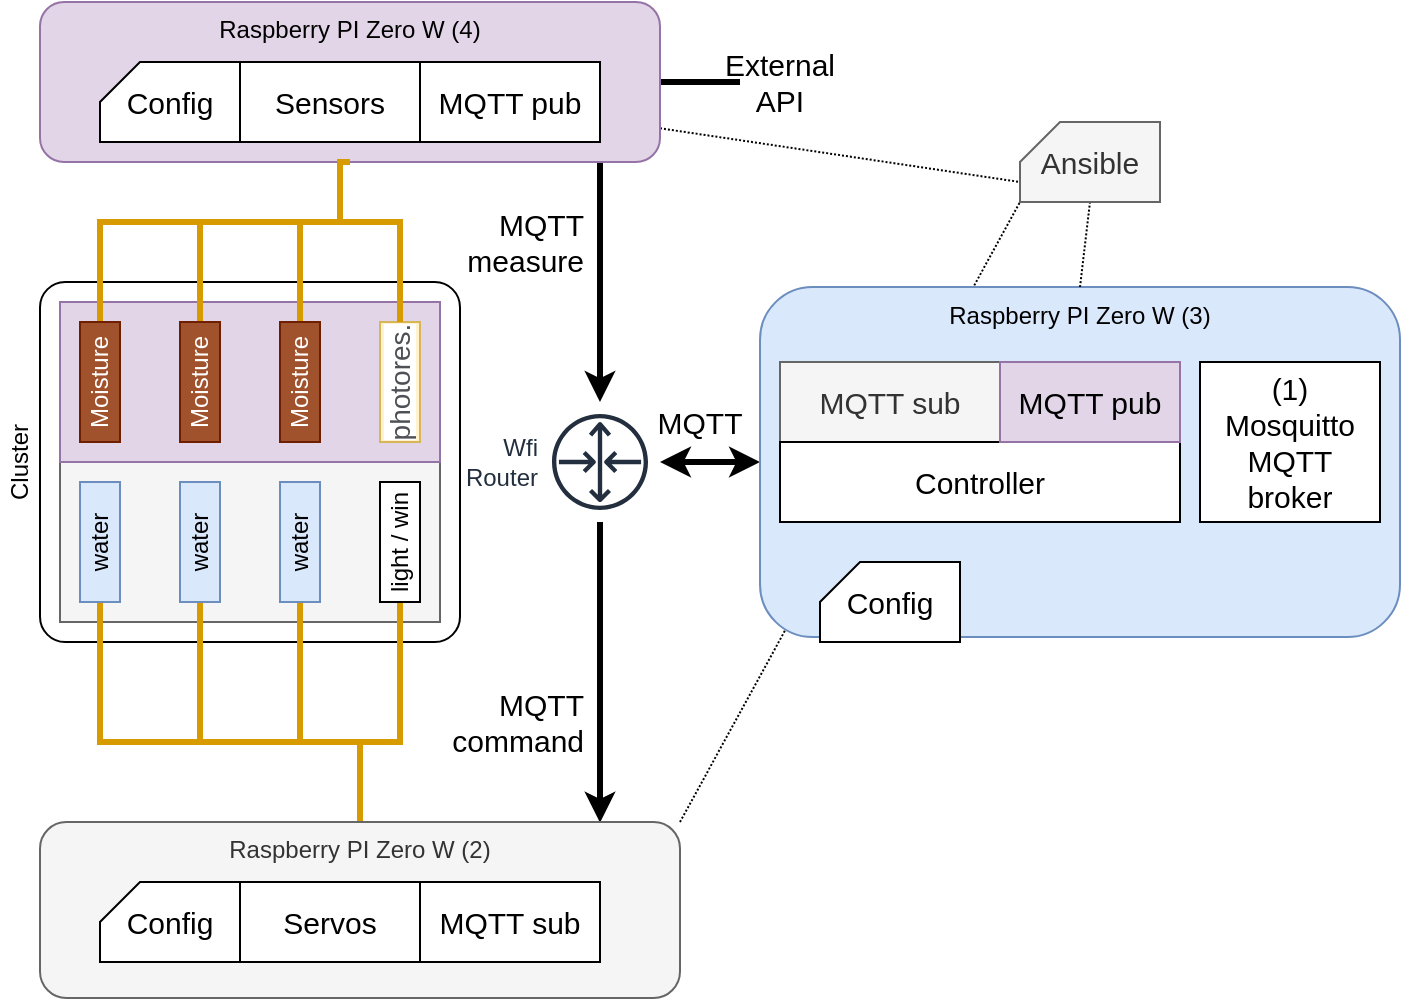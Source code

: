<mxfile version="14.1.8" type="device" pages="2"><diagram id="BETemGP0fSzg3ccfpvJ6" name="Page-1"><mxGraphModel dx="655" dy="483" grid="1" gridSize="10" guides="1" tooltips="1" connect="1" arrows="1" fold="1" page="1" pageScale="1" pageWidth="827" pageHeight="1169" math="0" shadow="0"><root><mxCell id="0"/><mxCell id="1" value="Phisical" style="locked=1;" parent="0"/><mxCell id="pTkQfVxdQuSgR6Ve53qH-8" style="rounded=0;orthogonalLoop=1;jettySize=auto;html=1;entryX=0;entryY=1;entryDx=0;entryDy=0;entryPerimeter=0;startArrow=none;startFill=0;endArrow=none;endFill=0;strokeWidth=1;fontSize=15;dashed=1;dashPattern=1 1;exitX=1;exitY=0;exitDx=0;exitDy=0;" edge="1" parent="1" source="pgNGX2-xiXzs8NYel3z3-7" target="pgNGX2-xiXzs8NYel3z3-17"><mxGeometry relative="1" as="geometry"><mxPoint x="670" y="162.5" as="sourcePoint"/><mxPoint x="675" y="120" as="targetPoint"/></mxGeometry></mxCell><mxCell id="OBEf6oG0Gvz0AVAinLNA-43" value="" style="rounded=1;whiteSpace=wrap;html=1;arcSize=7;" vertex="1" parent="1"><mxGeometry x="140" y="150" width="210" height="180" as="geometry"/></mxCell><mxCell id="OBEf6oG0Gvz0AVAinLNA-24" value="" style="rounded=0;whiteSpace=wrap;html=1;fillColor=#f5f5f5;strokeColor=#666666;fontColor=#333333;" vertex="1" parent="1"><mxGeometry x="150" y="240" width="190" height="80" as="geometry"/></mxCell><mxCell id="OBEf6oG0Gvz0AVAinLNA-23" value="" style="rounded=0;whiteSpace=wrap;html=1;fillColor=#e1d5e7;strokeColor=#9673a6;" vertex="1" parent="1"><mxGeometry x="150" y="160" width="190" height="80" as="geometry"/></mxCell><mxCell id="OBEf6oG0Gvz0AVAinLNA-36" style="edgeStyle=orthogonalEdgeStyle;rounded=0;orthogonalLoop=1;jettySize=auto;html=1;entryX=0.5;entryY=0;entryDx=0;entryDy=0;endArrow=none;endFill=0;strokeWidth=3;fillColor=#ffe6cc;strokeColor=#d79b00;" edge="1" parent="1" source="OBEf6oG0Gvz0AVAinLNA-3" target="OBEf6oG0Gvz0AVAinLNA-7"><mxGeometry relative="1" as="geometry"><Array as="points"><mxPoint x="290" y="120"/><mxPoint x="220" y="120"/></Array></mxGeometry></mxCell><mxCell id="OBEf6oG0Gvz0AVAinLNA-37" style="edgeStyle=orthogonalEdgeStyle;rounded=0;orthogonalLoop=1;jettySize=auto;html=1;entryX=0.5;entryY=0;entryDx=0;entryDy=0;endArrow=none;endFill=0;strokeWidth=3;fillColor=#ffe6cc;strokeColor=#d79b00;" edge="1" parent="1" source="OBEf6oG0Gvz0AVAinLNA-3" target="OBEf6oG0Gvz0AVAinLNA-8"><mxGeometry relative="1" as="geometry"><Array as="points"><mxPoint x="290" y="120"/><mxPoint x="170" y="120"/></Array></mxGeometry></mxCell><mxCell id="OBEf6oG0Gvz0AVAinLNA-47" style="edgeStyle=orthogonalEdgeStyle;rounded=0;orthogonalLoop=1;jettySize=auto;html=1;entryX=0.5;entryY=0;entryDx=0;entryDy=0;endArrow=none;endFill=0;strokeWidth=3;fontSize=15;fillColor=#ffe6cc;strokeColor=#d79b00;" edge="1" parent="1" source="OBEf6oG0Gvz0AVAinLNA-3" target="OBEf6oG0Gvz0AVAinLNA-6"><mxGeometry relative="1" as="geometry"><Array as="points"><mxPoint x="290" y="120"/><mxPoint x="270" y="120"/></Array></mxGeometry></mxCell><mxCell id="OBEf6oG0Gvz0AVAinLNA-51" style="edgeStyle=orthogonalEdgeStyle;rounded=0;orthogonalLoop=1;jettySize=auto;html=1;endArrow=classic;endFill=1;strokeWidth=3;fontSize=15;" edge="1" parent="1" source="OBEf6oG0Gvz0AVAinLNA-3" target="OBEf6oG0Gvz0AVAinLNA-49"><mxGeometry relative="1" as="geometry"><Array as="points"><mxPoint x="420" y="110"/><mxPoint x="420" y="110"/></Array></mxGeometry></mxCell><mxCell id="pTkQfVxdQuSgR6Ve53qH-4" style="edgeStyle=orthogonalEdgeStyle;rounded=0;orthogonalLoop=1;jettySize=auto;html=1;entryX=0;entryY=0.5;entryDx=0;entryDy=0;startArrow=none;startFill=0;endArrow=none;endFill=0;strokeWidth=3;fontSize=15;" edge="1" parent="1" source="OBEf6oG0Gvz0AVAinLNA-3" target="pTkQfVxdQuSgR6Ve53qH-1"><mxGeometry relative="1" as="geometry"/></mxCell><mxCell id="pTkQfVxdQuSgR6Ve53qH-6" style="rounded=0;orthogonalLoop=1;jettySize=auto;html=1;entryX=0;entryY=0;entryDx=0;entryDy=30;entryPerimeter=0;startArrow=none;startFill=0;endArrow=none;endFill=0;strokeWidth=1;fontSize=15;dashed=1;dashPattern=1 1;" edge="1" parent="1" source="OBEf6oG0Gvz0AVAinLNA-3" target="pgNGX2-xiXzs8NYel3z3-17"><mxGeometry relative="1" as="geometry"/></mxCell><mxCell id="OBEf6oG0Gvz0AVAinLNA-3" value="Raspberry PI Zero W (4)" style="rounded=1;whiteSpace=wrap;html=1;fillColor=#e1d5e7;strokeColor=#9673a6;verticalAlign=top;" vertex="1" parent="1"><mxGeometry x="140" y="10" width="310" height="80" as="geometry"/></mxCell><mxCell id="OBEf6oG0Gvz0AVAinLNA-6" value="&lt;meta charset=&quot;utf-8&quot;&gt;&lt;span style=&quot;color: rgb(255, 255, 255); font-family: helvetica; font-size: 12px; font-style: normal; font-weight: 400; letter-spacing: normal; text-align: center; text-indent: 0px; text-transform: none; word-spacing: 0px; background-color: rgb(160, 82, 45); display: inline; float: none;&quot;&gt;Moisture&lt;/span&gt;" style="rounded=0;whiteSpace=wrap;html=1;fillColor=#a0522d;strokeColor=#6D1F00;fontColor=#ffffff;horizontal=0;" vertex="1" parent="1"><mxGeometry x="260" y="170" width="20" height="60" as="geometry"/></mxCell><mxCell id="OBEf6oG0Gvz0AVAinLNA-7" value="&lt;meta charset=&quot;utf-8&quot;&gt;&lt;span style=&quot;color: rgb(255, 255, 255); font-family: helvetica; font-size: 12px; font-style: normal; font-weight: 400; letter-spacing: normal; text-align: center; text-indent: 0px; text-transform: none; word-spacing: 0px; background-color: rgb(160, 82, 45); display: inline; float: none;&quot;&gt;Moisture&lt;/span&gt;" style="rounded=0;whiteSpace=wrap;html=1;fillColor=#a0522d;strokeColor=#6D1F00;fontColor=#ffffff;horizontal=0;" vertex="1" parent="1"><mxGeometry x="210" y="170" width="20" height="60" as="geometry"/></mxCell><mxCell id="OBEf6oG0Gvz0AVAinLNA-8" value="Moisture" style="rounded=0;whiteSpace=wrap;html=1;fillColor=#a0522d;strokeColor=#6D1F00;fontColor=#ffffff;horizontal=0;" vertex="1" parent="1"><mxGeometry x="160" y="170" width="20" height="60" as="geometry"/></mxCell><mxCell id="OBEf6oG0Gvz0AVAinLNA-52" style="edgeStyle=orthogonalEdgeStyle;rounded=0;orthogonalLoop=1;jettySize=auto;html=1;endArrow=none;endFill=0;strokeWidth=3;fontSize=15;exitX=0.875;exitY=0.004;exitDx=0;exitDy=0;exitPerimeter=0;startArrow=classic;startFill=1;" edge="1" parent="1" source="pgNGX2-xiXzs8NYel3z3-7" target="OBEf6oG0Gvz0AVAinLNA-49"><mxGeometry relative="1" as="geometry"><mxPoint x="590.059" y="350" as="sourcePoint"/></mxGeometry></mxCell><mxCell id="OBEf6oG0Gvz0AVAinLNA-10" value="&lt;span style=&quot;color: rgb(77 , 81 , 86) ; font-family: &amp;#34;arial&amp;#34; , sans-serif ; font-size: 14px ; text-align: left ; background-color: rgb(255 , 255 , 255)&quot;&gt;photores.&lt;br&gt;&lt;/span&gt;" style="rounded=0;whiteSpace=wrap;html=1;fillColor=#fff2cc;strokeColor=#d6b656;verticalAlign=middle;horizontal=0;" vertex="1" parent="1"><mxGeometry x="310" y="170" width="20" height="60" as="geometry"/></mxCell><mxCell id="OBEf6oG0Gvz0AVAinLNA-32" style="edgeStyle=orthogonalEdgeStyle;rounded=0;orthogonalLoop=1;jettySize=auto;html=1;endArrow=none;endFill=0;strokeWidth=3;fillColor=#ffe6cc;strokeColor=#d79b00;" edge="1" parent="1" source="OBEf6oG0Gvz0AVAinLNA-13" target="pgNGX2-xiXzs8NYel3z3-7"><mxGeometry relative="1" as="geometry"><mxPoint x="430" y="432.5" as="targetPoint"/><Array as="points"><mxPoint x="170" y="380"/><mxPoint x="300" y="380"/></Array></mxGeometry></mxCell><mxCell id="OBEf6oG0Gvz0AVAinLNA-13" value="water" style="rounded=0;whiteSpace=wrap;html=1;fillColor=#dae8fc;strokeColor=#6c8ebf;verticalAlign=middle;horizontal=0;" vertex="1" parent="1"><mxGeometry x="160" y="250" width="20" height="60" as="geometry"/></mxCell><mxCell id="OBEf6oG0Gvz0AVAinLNA-31" style="edgeStyle=orthogonalEdgeStyle;rounded=0;orthogonalLoop=1;jettySize=auto;html=1;endArrow=none;endFill=0;strokeWidth=3;fillColor=#ffe6cc;strokeColor=#d79b00;" edge="1" parent="1" source="OBEf6oG0Gvz0AVAinLNA-21" target="pgNGX2-xiXzs8NYel3z3-7"><mxGeometry relative="1" as="geometry"><mxPoint x="430" y="432.5" as="targetPoint"/><Array as="points"><mxPoint x="220" y="380"/><mxPoint x="300" y="380"/></Array></mxGeometry></mxCell><mxCell id="OBEf6oG0Gvz0AVAinLNA-21" value="water" style="rounded=0;whiteSpace=wrap;html=1;fillColor=#dae8fc;strokeColor=#6c8ebf;verticalAlign=middle;horizontal=0;" vertex="1" parent="1"><mxGeometry x="210" y="250" width="20" height="60" as="geometry"/></mxCell><mxCell id="OBEf6oG0Gvz0AVAinLNA-30" style="edgeStyle=orthogonalEdgeStyle;rounded=0;orthogonalLoop=1;jettySize=auto;html=1;entryX=0.5;entryY=0;entryDx=0;entryDy=0;endArrow=none;endFill=0;strokeWidth=3;fillColor=#ffe6cc;strokeColor=#d79b00;" edge="1" parent="1" source="OBEf6oG0Gvz0AVAinLNA-22" target="pgNGX2-xiXzs8NYel3z3-7"><mxGeometry relative="1" as="geometry"><mxPoint x="430" y="432.5" as="targetPoint"/><Array as="points"><mxPoint x="270" y="380"/><mxPoint x="300" y="380"/></Array></mxGeometry></mxCell><mxCell id="OBEf6oG0Gvz0AVAinLNA-22" value="water" style="rounded=0;whiteSpace=wrap;html=1;fillColor=#dae8fc;strokeColor=#6c8ebf;verticalAlign=middle;horizontal=0;" vertex="1" parent="1"><mxGeometry x="260" y="250" width="20" height="60" as="geometry"/></mxCell><mxCell id="OBEf6oG0Gvz0AVAinLNA-33" style="edgeStyle=orthogonalEdgeStyle;rounded=0;orthogonalLoop=1;jettySize=auto;html=1;entryX=0.5;entryY=1;entryDx=0;entryDy=0;endArrow=none;endFill=0;strokeWidth=3;fillColor=#ffe6cc;strokeColor=#d79b00;exitX=0.5;exitY=0;exitDx=0;exitDy=0;" edge="1" parent="1" source="OBEf6oG0Gvz0AVAinLNA-10" target="OBEf6oG0Gvz0AVAinLNA-3"><mxGeometry relative="1" as="geometry"><mxPoint x="280" y="350" as="sourcePoint"/><mxPoint x="370" y="390" as="targetPoint"/><Array as="points"><mxPoint x="320" y="120"/><mxPoint x="290" y="120"/></Array></mxGeometry></mxCell><mxCell id="pgNGX2-xiXzs8NYel3z3-10" style="edgeStyle=orthogonalEdgeStyle;rounded=0;orthogonalLoop=1;jettySize=auto;html=1;startArrow=none;startFill=0;endArrow=none;endFill=0;strokeWidth=3;fontSize=15;fillColor=#ffe6cc;strokeColor=#d79b00;exitX=0.5;exitY=1;exitDx=0;exitDy=0;" edge="1" parent="1" source="OBEf6oG0Gvz0AVAinLNA-38"><mxGeometry relative="1" as="geometry"><mxPoint x="300" y="420" as="targetPoint"/><Array as="points"><mxPoint x="320" y="380"/><mxPoint x="300" y="380"/></Array></mxGeometry></mxCell><mxCell id="OBEf6oG0Gvz0AVAinLNA-38" value="light / win" style="rounded=0;whiteSpace=wrap;html=1;horizontal=0;" vertex="1" parent="1"><mxGeometry x="310" y="250" width="20" height="60" as="geometry"/></mxCell><mxCell id="OBEf6oG0Gvz0AVAinLNA-44" value="Cluster" style="text;html=1;strokeColor=none;fillColor=none;align=center;verticalAlign=middle;whiteSpace=wrap;rounded=0;rotation=-90;" vertex="1" parent="1"><mxGeometry x="110" y="230" width="40" height="20" as="geometry"/></mxCell><mxCell id="OBEf6oG0Gvz0AVAinLNA-49" value="Wfi&lt;br&gt;Router" style="outlineConnect=0;fontColor=#232F3E;gradientColor=none;strokeColor=#232F3E;fillColor=#ffffff;dashed=0;verticalLabelPosition=middle;verticalAlign=middle;align=right;html=1;fontSize=12;fontStyle=0;aspect=fixed;shape=mxgraph.aws4.resourceIcon;resIcon=mxgraph.aws4.router;labelPosition=left;" vertex="1" parent="1"><mxGeometry x="390" y="210" width="60" height="60" as="geometry"/></mxCell><mxCell id="pgNGX2-xiXzs8NYel3z3-7" value="Raspberry PI Zero W (2)" style="rounded=1;whiteSpace=wrap;html=1;fillColor=#f5f5f5;strokeColor=#666666;fontColor=#333333;verticalAlign=top;" vertex="1" parent="1"><mxGeometry x="140" y="420" width="320" height="88" as="geometry"/></mxCell><mxCell id="pgNGX2-xiXzs8NYel3z3-14" style="edgeStyle=orthogonalEdgeStyle;rounded=0;orthogonalLoop=1;jettySize=auto;html=1;startArrow=classic;startFill=1;endArrow=classic;endFill=1;strokeWidth=3;fontSize=15;" edge="1" parent="1" source="pgNGX2-xiXzs8NYel3z3-8" target="OBEf6oG0Gvz0AVAinLNA-49"><mxGeometry relative="1" as="geometry"/></mxCell><mxCell id="pgNGX2-xiXzs8NYel3z3-8" value="Raspberry PI Zero W (3)" style="rounded=1;whiteSpace=wrap;html=1;fillColor=#dae8fc;strokeColor=#6c8ebf;verticalAlign=top;" vertex="1" parent="1"><mxGeometry x="500" y="152.5" width="320" height="175" as="geometry"/></mxCell><mxCell id="pTkQfVxdQuSgR6Ve53qH-1" value="External&lt;br&gt;API" style="text;html=1;strokeColor=none;fillColor=none;align=center;verticalAlign=middle;whiteSpace=wrap;rounded=0;fontSize=15;" vertex="1" parent="1"><mxGeometry x="490" y="40" width="40" height="20" as="geometry"/></mxCell><mxCell id="pTkQfVxdQuSgR6Ve53qH-5" value="Config" style="shape=card;whiteSpace=wrap;html=1;fontSize=15;align=center;size=20;" vertex="1" parent="1"><mxGeometry x="530" y="290" width="70" height="40" as="geometry"/></mxCell><mxCell id="pTkQfVxdQuSgR6Ve53qH-7" style="rounded=0;orthogonalLoop=1;jettySize=auto;html=1;entryX=0.5;entryY=1;entryDx=0;entryDy=0;entryPerimeter=0;startArrow=none;startFill=0;endArrow=none;endFill=0;strokeWidth=1;fontSize=15;dashed=1;dashPattern=1 1;exitX=0.5;exitY=0;exitDx=0;exitDy=0;" edge="1" parent="1" source="pgNGX2-xiXzs8NYel3z3-8" target="pgNGX2-xiXzs8NYel3z3-17"><mxGeometry relative="1" as="geometry"><mxPoint x="460" y="83.134" as="sourcePoint"/><mxPoint x="640" y="110" as="targetPoint"/></mxGeometry></mxCell><mxCell id="OBEf6oG0Gvz0AVAinLNA-53" value="Logical" style="locked=1;" parent="0"/><mxCell id="OBEf6oG0Gvz0AVAinLNA-64" value="(1)&lt;br&gt;Mosquitto &lt;br&gt;MQTT&lt;br&gt;broker" style="rounded=0;whiteSpace=wrap;html=1;fontSize=15;align=center;" vertex="1" parent="OBEf6oG0Gvz0AVAinLNA-53"><mxGeometry x="720" y="190" width="90" height="80" as="geometry"/></mxCell><mxCell id="OBEf6oG0Gvz0AVAinLNA-65" value="MQTT sub" style="rounded=0;whiteSpace=wrap;html=1;fontSize=15;align=center;fillColor=#f5f5f5;strokeColor=#666666;fontColor=#333333;" vertex="1" parent="OBEf6oG0Gvz0AVAinLNA-53"><mxGeometry x="510" y="190" width="110" height="40" as="geometry"/></mxCell><mxCell id="OBEf6oG0Gvz0AVAinLNA-67" value="Servos" style="rounded=0;whiteSpace=wrap;html=1;fontSize=15;align=center;" vertex="1" parent="OBEf6oG0Gvz0AVAinLNA-53"><mxGeometry x="240" y="450" width="90" height="40" as="geometry"/></mxCell><mxCell id="OBEf6oG0Gvz0AVAinLNA-72" value="MQTT pub" style="rounded=0;whiteSpace=wrap;html=1;fontSize=15;align=center;" vertex="1" parent="OBEf6oG0Gvz0AVAinLNA-53"><mxGeometry x="330" y="40" width="90" height="40" as="geometry"/></mxCell><mxCell id="OBEf6oG0Gvz0AVAinLNA-76" value="Controller" style="rounded=0;whiteSpace=wrap;html=1;fontSize=15;align=center;" vertex="1" parent="OBEf6oG0Gvz0AVAinLNA-53"><mxGeometry x="510" y="230" width="200" height="40" as="geometry"/></mxCell><mxCell id="pgNGX2-xiXzs8NYel3z3-12" value="Sensors" style="rounded=0;whiteSpace=wrap;html=1;fontSize=15;align=center;" vertex="1" parent="OBEf6oG0Gvz0AVAinLNA-53"><mxGeometry x="240" y="40" width="90" height="40" as="geometry"/></mxCell><mxCell id="pgNGX2-xiXzs8NYel3z3-13" value="MQTT pub" style="rounded=0;whiteSpace=wrap;html=1;fontSize=15;align=center;fillColor=#e1d5e7;strokeColor=#9673a6;" vertex="1" parent="OBEf6oG0Gvz0AVAinLNA-53"><mxGeometry x="620" y="190" width="90" height="40" as="geometry"/></mxCell><mxCell id="pgNGX2-xiXzs8NYel3z3-15" value="MQTT sub" style="rounded=0;whiteSpace=wrap;html=1;fontSize=15;align=center;" vertex="1" parent="OBEf6oG0Gvz0AVAinLNA-53"><mxGeometry x="330" y="450" width="90" height="40" as="geometry"/></mxCell><mxCell id="pgNGX2-xiXzs8NYel3z3-16" value="Config" style="shape=card;whiteSpace=wrap;html=1;fontSize=15;align=center;size=20;" vertex="1" parent="OBEf6oG0Gvz0AVAinLNA-53"><mxGeometry x="170" y="450" width="70" height="40" as="geometry"/></mxCell><mxCell id="pgNGX2-xiXzs8NYel3z3-17" value="Ansible" style="shape=card;whiteSpace=wrap;html=1;fontSize=15;align=center;size=20;fillColor=#f5f5f5;strokeColor=#666666;fontColor=#333333;" vertex="1" parent="OBEf6oG0Gvz0AVAinLNA-53"><mxGeometry x="630" y="70" width="70" height="40" as="geometry"/></mxCell><mxCell id="pgNGX2-xiXzs8NYel3z3-18" value="Config" style="shape=card;whiteSpace=wrap;html=1;fontSize=15;align=center;size=20;" vertex="1" parent="OBEf6oG0Gvz0AVAinLNA-53"><mxGeometry x="170" y="40" width="70" height="40" as="geometry"/></mxCell><mxCell id="pgNGX2-xiXzs8NYel3z3-19" value="MQTT&lt;br&gt;command" style="text;html=1;strokeColor=none;fillColor=none;align=right;verticalAlign=middle;whiteSpace=wrap;rounded=0;fontSize=15;" vertex="1" parent="OBEf6oG0Gvz0AVAinLNA-53"><mxGeometry x="374" y="360" width="40" height="20" as="geometry"/></mxCell><mxCell id="pgNGX2-xiXzs8NYel3z3-20" value="MQTT&lt;br&gt;measure" style="text;html=1;strokeColor=none;fillColor=none;align=right;verticalAlign=middle;whiteSpace=wrap;rounded=0;fontSize=15;" vertex="1" parent="OBEf6oG0Gvz0AVAinLNA-53"><mxGeometry x="374" y="110" width="40" height="40" as="geometry"/></mxCell><mxCell id="pgNGX2-xiXzs8NYel3z3-21" value="MQTT" style="text;html=1;strokeColor=none;fillColor=none;align=center;verticalAlign=middle;whiteSpace=wrap;rounded=0;fontSize=15;" vertex="1" parent="OBEf6oG0Gvz0AVAinLNA-53"><mxGeometry x="450" y="210" width="40" height="20" as="geometry"/></mxCell></root></mxGraphModel></diagram><diagram id="YU_Xk3tr-IdZAmacwlvG" name="Page-2"><mxGraphModel dx="786" dy="580" grid="1" gridSize="10" guides="1" tooltips="1" connect="1" arrows="1" fold="1" page="1" pageScale="1" pageWidth="827" pageHeight="1169" math="0" shadow="0"><root><mxCell id="cjHZ8Ffjn0AkKga8favt-0"/><mxCell id="cjHZ8Ffjn0AkKga8favt-1" parent="cjHZ8Ffjn0AkKga8favt-0"/><mxCell id="cjHZ8Ffjn0AkKga8favt-6" style="edgeStyle=orthogonalEdgeStyle;rounded=0;orthogonalLoop=1;jettySize=auto;html=1;entryX=1;entryY=0.5;entryDx=0;entryDy=0;endArrow=classic;endFill=1;strokeWidth=3;fontSize=15;exitX=0.5;exitY=1;exitDx=0;exitDy=0;" edge="1" parent="cjHZ8Ffjn0AkKga8favt-1" source="cjHZ8Ffjn0AkKga8favt-13" target="cjHZ8Ffjn0AkKga8favt-4"><mxGeometry relative="1" as="geometry"/></mxCell><mxCell id="cjHZ8Ffjn0AkKga8favt-7" value="MQTT" style="edgeLabel;html=1;align=center;verticalAlign=middle;resizable=0;points=[];fontSize=15;" vertex="1" connectable="0" parent="cjHZ8Ffjn0AkKga8favt-6"><mxGeometry x="-0.089" y="-2" relative="1" as="geometry"><mxPoint as="offset"/></mxGeometry></mxCell><mxCell id="cjHZ8Ffjn0AkKga8favt-11" style="edgeStyle=none;rounded=0;orthogonalLoop=1;jettySize=auto;html=1;endArrow=classic;endFill=1;strokeWidth=1;fontSize=15;dashed=1;" edge="1" parent="cjHZ8Ffjn0AkKga8favt-1" source="cjHZ8Ffjn0AkKga8favt-2" target="cjHZ8Ffjn0AkKga8favt-9"><mxGeometry relative="1" as="geometry"/></mxCell><mxCell id="cjHZ8Ffjn0AkKga8favt-14" style="edgeStyle=none;rounded=0;orthogonalLoop=1;jettySize=auto;html=1;entryX=0;entryY=0.5;entryDx=0;entryDy=0;endArrow=classic;endFill=1;strokeWidth=3;fontSize=15;startArrow=classic;startFill=1;" edge="1" parent="cjHZ8Ffjn0AkKga8favt-1" source="cjHZ8Ffjn0AkKga8favt-2" target="cjHZ8Ffjn0AkKga8favt-13"><mxGeometry relative="1" as="geometry"/></mxCell><mxCell id="cjHZ8Ffjn0AkKga8favt-15" value="MQTT" style="edgeLabel;html=1;align=center;verticalAlign=middle;resizable=0;points=[];fontSize=15;" vertex="1" connectable="0" parent="cjHZ8Ffjn0AkKga8favt-14"><mxGeometry y="2" relative="1" as="geometry"><mxPoint as="offset"/></mxGeometry></mxCell><mxCell id="cjHZ8Ffjn0AkKga8favt-2" value="(4)&lt;br&gt;Controller" style="rounded=1;whiteSpace=wrap;html=1;fontSize=15;align=center;" vertex="1" parent="cjHZ8Ffjn0AkKga8favt-1"><mxGeometry x="267" y="270" width="90" height="60" as="geometry"/></mxCell><mxCell id="cjHZ8Ffjn0AkKga8favt-5" style="edgeStyle=orthogonalEdgeStyle;rounded=0;orthogonalLoop=1;jettySize=auto;html=1;endArrow=classic;endFill=1;strokeWidth=3;fontSize=15;" edge="1" parent="cjHZ8Ffjn0AkKga8favt-1" source="cjHZ8Ffjn0AkKga8favt-3" target="cjHZ8Ffjn0AkKga8favt-13"><mxGeometry relative="1" as="geometry"/></mxCell><mxCell id="cjHZ8Ffjn0AkKga8favt-8" value="MQTT" style="edgeLabel;html=1;align=center;verticalAlign=middle;resizable=0;points=[];fontSize=15;" vertex="1" connectable="0" parent="cjHZ8Ffjn0AkKga8favt-5"><mxGeometry x="-0.267" y="1" relative="1" as="geometry"><mxPoint as="offset"/></mxGeometry></mxCell><mxCell id="cjHZ8Ffjn0AkKga8favt-10" style="rounded=0;orthogonalLoop=1;jettySize=auto;html=1;endArrow=classic;endFill=1;strokeWidth=1;fontSize=15;dashed=1;" edge="1" parent="cjHZ8Ffjn0AkKga8favt-1" source="cjHZ8Ffjn0AkKga8favt-3" target="cjHZ8Ffjn0AkKga8favt-9"><mxGeometry relative="1" as="geometry"/></mxCell><mxCell id="cjHZ8Ffjn0AkKga8favt-21" style="edgeStyle=none;rounded=0;orthogonalLoop=1;jettySize=auto;html=1;startArrow=none;startFill=0;endArrow=none;endFill=0;strokeWidth=3;fontSize=15;fillColor=#fff2cc;strokeColor=#d6b656;" edge="1" parent="cjHZ8Ffjn0AkKga8favt-1" source="cjHZ8Ffjn0AkKga8favt-3"><mxGeometry relative="1" as="geometry"><mxPoint x="314" y="100" as="targetPoint"/></mxGeometry></mxCell><mxCell id="cjHZ8Ffjn0AkKga8favt-3" value="(2)&lt;br&gt;Sensors" style="rounded=1;whiteSpace=wrap;html=1;fontSize=15;align=center;" vertex="1" parent="cjHZ8Ffjn0AkKga8favt-1"><mxGeometry x="267" y="130" width="94" height="60" as="geometry"/></mxCell><mxCell id="cjHZ8Ffjn0AkKga8favt-12" style="edgeStyle=none;rounded=0;orthogonalLoop=1;jettySize=auto;html=1;endArrow=classic;endFill=1;strokeWidth=1;fontSize=15;dashed=1;" edge="1" parent="cjHZ8Ffjn0AkKga8favt-1" source="cjHZ8Ffjn0AkKga8favt-4" target="cjHZ8Ffjn0AkKga8favt-9"><mxGeometry relative="1" as="geometry"/></mxCell><mxCell id="cjHZ8Ffjn0AkKga8favt-4" value="(5)&lt;br&gt;Servo2" style="rounded=1;whiteSpace=wrap;html=1;fontSize=15;align=center;" vertex="1" parent="cjHZ8Ffjn0AkKga8favt-1"><mxGeometry x="270" y="420" width="90" height="60" as="geometry"/></mxCell><mxCell id="cjHZ8Ffjn0AkKga8favt-9" value="(1)&lt;br&gt;Configuration" style="rounded=0;whiteSpace=wrap;html=1;fontSize=15;align=center;" vertex="1" parent="cjHZ8Ffjn0AkKga8favt-1"><mxGeometry x="70" y="270" width="120" height="60" as="geometry"/></mxCell><mxCell id="cjHZ8Ffjn0AkKga8favt-13" value="(3)&lt;br&gt;MQQT&lt;br&gt;Broker" style="rounded=1;whiteSpace=wrap;html=1;fontSize=15;align=center;" vertex="1" parent="cjHZ8Ffjn0AkKga8favt-1"><mxGeometry x="450" y="270" width="120" height="60" as="geometry"/></mxCell><mxCell id="cjHZ8Ffjn0AkKga8favt-18" value="" style="verticalLabelPosition=bottom;shadow=0;dashed=0;align=center;html=1;verticalAlign=top;shape=mxgraph.electrical.opto_electronics.lamp;fontSize=15;" vertex="1" parent="cjHZ8Ffjn0AkKga8favt-1"><mxGeometry x="220" y="50" width="20" height="50" as="geometry"/></mxCell><mxCell id="cjHZ8Ffjn0AkKga8favt-19" value="" style="ellipse;shape=cloud;whiteSpace=wrap;html=1;fontSize=15;align=center;" vertex="1" parent="cjHZ8Ffjn0AkKga8favt-1"><mxGeometry x="260" y="55" width="50" height="40" as="geometry"/></mxCell><mxCell id="cjHZ8Ffjn0AkKga8favt-20" value="" style="endArrow=none;html=1;strokeWidth=3;fontSize=15;fillColor=#ffe6cc;strokeColor=#d79b00;" edge="1" parent="cjHZ8Ffjn0AkKga8favt-1"><mxGeometry width="50" height="50" relative="1" as="geometry"><mxPoint x="360" y="100" as="sourcePoint"/><mxPoint x="210" y="100" as="targetPoint"/></mxGeometry></mxCell><mxCell id="cjHZ8Ffjn0AkKga8favt-22" value="" style="pointerEvents=1;verticalLabelPosition=bottom;shadow=0;dashed=0;align=center;html=1;verticalAlign=top;shape=mxgraph.electrical.signal_sources.signal_ground;fontSize=15;direction=east;" vertex="1" parent="cjHZ8Ffjn0AkKga8favt-1"><mxGeometry x="330" y="65" width="45" height="30" as="geometry"/></mxCell></root></mxGraphModel></diagram></mxfile>